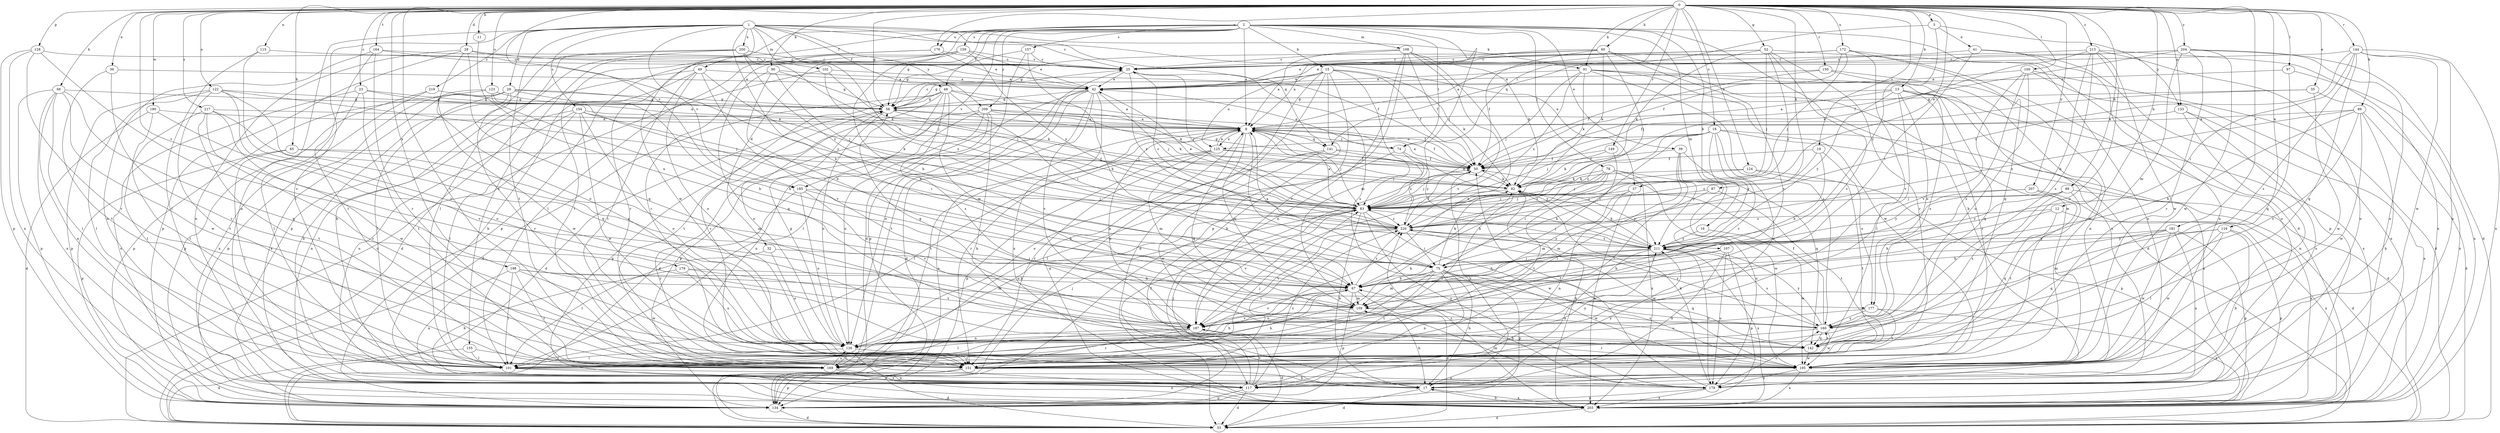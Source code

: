 strict digraph  {
0;
1;
2;
3;
8;
11;
12;
13;
15;
16;
17;
18;
19;
23;
25;
28;
29;
32;
33;
35;
36;
37;
39;
41;
42;
48;
49;
50;
52;
58;
60;
65;
66;
67;
74;
75;
78;
83;
87;
88;
89;
90;
91;
92;
97;
100;
101;
102;
107;
108;
109;
115;
116;
117;
122;
123;
124;
125;
126;
128;
133;
134;
141;
142;
144;
149;
150;
151;
154;
155;
157;
159;
160;
164;
169;
172;
176;
177;
178;
179;
181;
185;
187;
190;
195;
198;
200;
203;
204;
207;
209;
211;
213;
217;
219;
220;
0 -> 3  [label=a];
0 -> 11  [label=b];
0 -> 12  [label=b];
0 -> 13  [label=b];
0 -> 18  [label=c];
0 -> 19  [label=c];
0 -> 23  [label=c];
0 -> 28  [label=d];
0 -> 35  [label=e];
0 -> 36  [label=e];
0 -> 37  [label=e];
0 -> 52  [label=g];
0 -> 58  [label=g];
0 -> 60  [label=h];
0 -> 65  [label=h];
0 -> 66  [label=h];
0 -> 74  [label=i];
0 -> 87  [label=k];
0 -> 88  [label=k];
0 -> 89  [label=k];
0 -> 90  [label=k];
0 -> 91  [label=k];
0 -> 97  [label=l];
0 -> 100  [label=l];
0 -> 115  [label=n];
0 -> 116  [label=n];
0 -> 122  [label=o];
0 -> 123  [label=o];
0 -> 124  [label=o];
0 -> 128  [label=p];
0 -> 133  [label=p];
0 -> 144  [label=r];
0 -> 149  [label=r];
0 -> 150  [label=r];
0 -> 164  [label=t];
0 -> 169  [label=t];
0 -> 172  [label=u];
0 -> 176  [label=u];
0 -> 179  [label=v];
0 -> 181  [label=v];
0 -> 185  [label=v];
0 -> 190  [label=w];
0 -> 198  [label=x];
0 -> 204  [label=y];
0 -> 207  [label=y];
0 -> 213  [label=z];
0 -> 217  [label=z];
1 -> 25  [label=c];
1 -> 29  [label=d];
1 -> 37  [label=e];
1 -> 48  [label=f];
1 -> 67  [label=h];
1 -> 91  [label=k];
1 -> 101  [label=l];
1 -> 102  [label=m];
1 -> 117  [label=n];
1 -> 141  [label=q];
1 -> 154  [label=s];
1 -> 169  [label=t];
1 -> 185  [label=v];
1 -> 195  [label=w];
1 -> 200  [label=x];
1 -> 209  [label=y];
1 -> 219  [label=z];
1 -> 220  [label=z];
2 -> 8  [label=a];
2 -> 15  [label=b];
2 -> 16  [label=b];
2 -> 17  [label=b];
2 -> 32  [label=d];
2 -> 33  [label=d];
2 -> 39  [label=e];
2 -> 48  [label=f];
2 -> 49  [label=f];
2 -> 58  [label=g];
2 -> 74  [label=i];
2 -> 78  [label=j];
2 -> 83  [label=j];
2 -> 107  [label=m];
2 -> 108  [label=m];
2 -> 155  [label=s];
2 -> 157  [label=s];
2 -> 159  [label=s];
2 -> 176  [label=u];
2 -> 185  [label=v];
2 -> 209  [label=y];
3 -> 41  [label=e];
3 -> 133  [label=p];
3 -> 141  [label=q];
3 -> 211  [label=y];
8 -> 50  [label=f];
8 -> 74  [label=i];
8 -> 75  [label=i];
8 -> 83  [label=j];
8 -> 109  [label=m];
8 -> 125  [label=o];
8 -> 141  [label=q];
8 -> 142  [label=q];
8 -> 151  [label=r];
8 -> 169  [label=t];
8 -> 211  [label=y];
11 -> 177  [label=u];
12 -> 67  [label=h];
12 -> 142  [label=q];
12 -> 203  [label=x];
12 -> 220  [label=z];
13 -> 8  [label=a];
13 -> 58  [label=g];
13 -> 101  [label=l];
13 -> 142  [label=q];
13 -> 151  [label=r];
13 -> 160  [label=s];
13 -> 177  [label=u];
13 -> 203  [label=x];
13 -> 211  [label=y];
15 -> 17  [label=b];
15 -> 33  [label=d];
15 -> 42  [label=e];
15 -> 50  [label=f];
15 -> 58  [label=g];
15 -> 92  [label=k];
15 -> 109  [label=m];
15 -> 125  [label=o];
15 -> 134  [label=p];
15 -> 187  [label=v];
16 -> 195  [label=w];
16 -> 211  [label=y];
17 -> 33  [label=d];
17 -> 203  [label=x];
17 -> 211  [label=y];
18 -> 33  [label=d];
18 -> 75  [label=i];
18 -> 83  [label=j];
18 -> 125  [label=o];
18 -> 126  [label=o];
18 -> 187  [label=v];
18 -> 203  [label=x];
18 -> 211  [label=y];
18 -> 220  [label=z];
19 -> 50  [label=f];
19 -> 67  [label=h];
19 -> 177  [label=u];
19 -> 220  [label=z];
23 -> 8  [label=a];
23 -> 58  [label=g];
23 -> 101  [label=l];
23 -> 169  [label=t];
23 -> 203  [label=x];
25 -> 42  [label=e];
25 -> 83  [label=j];
25 -> 134  [label=p];
25 -> 160  [label=s];
25 -> 220  [label=z];
28 -> 25  [label=c];
28 -> 50  [label=f];
28 -> 117  [label=n];
28 -> 126  [label=o];
28 -> 134  [label=p];
28 -> 142  [label=q];
29 -> 17  [label=b];
29 -> 58  [label=g];
29 -> 67  [label=h];
29 -> 92  [label=k];
29 -> 101  [label=l];
29 -> 134  [label=p];
29 -> 151  [label=r];
29 -> 203  [label=x];
32 -> 75  [label=i];
32 -> 101  [label=l];
32 -> 126  [label=o];
35 -> 50  [label=f];
35 -> 58  [label=g];
35 -> 195  [label=w];
35 -> 203  [label=x];
36 -> 42  [label=e];
36 -> 151  [label=r];
36 -> 169  [label=t];
37 -> 83  [label=j];
37 -> 109  [label=m];
37 -> 117  [label=n];
37 -> 203  [label=x];
39 -> 50  [label=f];
39 -> 101  [label=l];
39 -> 142  [label=q];
39 -> 151  [label=r];
39 -> 211  [label=y];
41 -> 25  [label=c];
41 -> 75  [label=i];
41 -> 117  [label=n];
41 -> 134  [label=p];
42 -> 33  [label=d];
42 -> 58  [label=g];
42 -> 83  [label=j];
42 -> 101  [label=l];
42 -> 126  [label=o];
42 -> 169  [label=t];
42 -> 187  [label=v];
42 -> 203  [label=x];
48 -> 8  [label=a];
48 -> 33  [label=d];
48 -> 58  [label=g];
48 -> 75  [label=i];
48 -> 92  [label=k];
48 -> 109  [label=m];
48 -> 126  [label=o];
48 -> 151  [label=r];
48 -> 160  [label=s];
48 -> 169  [label=t];
49 -> 17  [label=b];
49 -> 33  [label=d];
49 -> 42  [label=e];
49 -> 67  [label=h];
49 -> 126  [label=o];
49 -> 169  [label=t];
49 -> 187  [label=v];
50 -> 8  [label=a];
50 -> 17  [label=b];
50 -> 58  [label=g];
50 -> 83  [label=j];
50 -> 92  [label=k];
52 -> 8  [label=a];
52 -> 25  [label=c];
52 -> 83  [label=j];
52 -> 92  [label=k];
52 -> 151  [label=r];
52 -> 178  [label=u];
52 -> 187  [label=v];
52 -> 220  [label=z];
58 -> 8  [label=a];
58 -> 25  [label=c];
58 -> 33  [label=d];
58 -> 83  [label=j];
58 -> 126  [label=o];
60 -> 25  [label=c];
60 -> 42  [label=e];
60 -> 50  [label=f];
60 -> 58  [label=g];
60 -> 83  [label=j];
60 -> 92  [label=k];
60 -> 187  [label=v];
60 -> 195  [label=w];
65 -> 50  [label=f];
65 -> 101  [label=l];
65 -> 109  [label=m];
65 -> 134  [label=p];
66 -> 58  [label=g];
66 -> 101  [label=l];
66 -> 117  [label=n];
66 -> 134  [label=p];
66 -> 142  [label=q];
66 -> 195  [label=w];
66 -> 203  [label=x];
67 -> 33  [label=d];
67 -> 109  [label=m];
67 -> 126  [label=o];
67 -> 134  [label=p];
67 -> 187  [label=v];
67 -> 220  [label=z];
74 -> 42  [label=e];
74 -> 101  [label=l];
74 -> 211  [label=y];
74 -> 220  [label=z];
75 -> 8  [label=a];
75 -> 17  [label=b];
75 -> 67  [label=h];
75 -> 92  [label=k];
75 -> 101  [label=l];
75 -> 109  [label=m];
75 -> 117  [label=n];
75 -> 134  [label=p];
75 -> 142  [label=q];
75 -> 169  [label=t];
75 -> 195  [label=w];
78 -> 67  [label=h];
78 -> 75  [label=i];
78 -> 92  [label=k];
78 -> 169  [label=t];
78 -> 178  [label=u];
78 -> 195  [label=w];
78 -> 203  [label=x];
78 -> 220  [label=z];
83 -> 8  [label=a];
83 -> 17  [label=b];
83 -> 42  [label=e];
83 -> 126  [label=o];
83 -> 178  [label=u];
83 -> 187  [label=v];
83 -> 195  [label=w];
83 -> 220  [label=z];
87 -> 83  [label=j];
87 -> 109  [label=m];
87 -> 169  [label=t];
88 -> 33  [label=d];
88 -> 83  [label=j];
88 -> 160  [label=s];
88 -> 169  [label=t];
88 -> 211  [label=y];
89 -> 8  [label=a];
89 -> 17  [label=b];
89 -> 33  [label=d];
89 -> 67  [label=h];
89 -> 160  [label=s];
89 -> 195  [label=w];
89 -> 220  [label=z];
90 -> 42  [label=e];
90 -> 58  [label=g];
90 -> 67  [label=h];
90 -> 83  [label=j];
90 -> 142  [label=q];
91 -> 33  [label=d];
91 -> 42  [label=e];
91 -> 83  [label=j];
91 -> 92  [label=k];
91 -> 160  [label=s];
91 -> 178  [label=u];
91 -> 195  [label=w];
91 -> 220  [label=z];
92 -> 83  [label=j];
92 -> 101  [label=l];
92 -> 211  [label=y];
97 -> 42  [label=e];
97 -> 142  [label=q];
97 -> 203  [label=x];
100 -> 33  [label=d];
100 -> 42  [label=e];
100 -> 126  [label=o];
100 -> 160  [label=s];
100 -> 187  [label=v];
100 -> 203  [label=x];
101 -> 67  [label=h];
101 -> 117  [label=n];
101 -> 178  [label=u];
102 -> 33  [label=d];
102 -> 42  [label=e];
102 -> 83  [label=j];
102 -> 220  [label=z];
107 -> 17  [label=b];
107 -> 67  [label=h];
107 -> 75  [label=i];
107 -> 134  [label=p];
107 -> 178  [label=u];
108 -> 8  [label=a];
108 -> 25  [label=c];
108 -> 50  [label=f];
108 -> 92  [label=k];
108 -> 117  [label=n];
108 -> 126  [label=o];
108 -> 134  [label=p];
108 -> 187  [label=v];
109 -> 17  [label=b];
109 -> 160  [label=s];
109 -> 187  [label=v];
115 -> 25  [label=c];
115 -> 101  [label=l];
115 -> 126  [label=o];
116 -> 17  [label=b];
116 -> 101  [label=l];
116 -> 109  [label=m];
116 -> 134  [label=p];
116 -> 195  [label=w];
116 -> 211  [label=y];
117 -> 33  [label=d];
117 -> 83  [label=j];
117 -> 134  [label=p];
117 -> 187  [label=v];
117 -> 220  [label=z];
122 -> 58  [label=g];
122 -> 83  [label=j];
122 -> 101  [label=l];
122 -> 126  [label=o];
122 -> 134  [label=p];
122 -> 142  [label=q];
122 -> 169  [label=t];
123 -> 58  [label=g];
123 -> 67  [label=h];
123 -> 75  [label=i];
123 -> 134  [label=p];
123 -> 195  [label=w];
124 -> 83  [label=j];
124 -> 92  [label=k];
124 -> 134  [label=p];
124 -> 169  [label=t];
125 -> 8  [label=a];
125 -> 50  [label=f];
125 -> 92  [label=k];
125 -> 101  [label=l];
125 -> 109  [label=m];
125 -> 134  [label=p];
125 -> 151  [label=r];
126 -> 58  [label=g];
126 -> 92  [label=k];
126 -> 101  [label=l];
126 -> 151  [label=r];
126 -> 169  [label=t];
126 -> 203  [label=x];
128 -> 25  [label=c];
128 -> 134  [label=p];
128 -> 151  [label=r];
128 -> 187  [label=v];
128 -> 203  [label=x];
133 -> 8  [label=a];
133 -> 117  [label=n];
133 -> 178  [label=u];
133 -> 203  [label=x];
134 -> 8  [label=a];
134 -> 33  [label=d];
134 -> 50  [label=f];
141 -> 50  [label=f];
141 -> 83  [label=j];
141 -> 126  [label=o];
141 -> 195  [label=w];
142 -> 160  [label=s];
142 -> 195  [label=w];
144 -> 25  [label=c];
144 -> 75  [label=i];
144 -> 142  [label=q];
144 -> 160  [label=s];
144 -> 178  [label=u];
144 -> 195  [label=w];
144 -> 203  [label=x];
144 -> 220  [label=z];
149 -> 50  [label=f];
149 -> 67  [label=h];
149 -> 92  [label=k];
150 -> 42  [label=e];
150 -> 50  [label=f];
150 -> 117  [label=n];
150 -> 195  [label=w];
151 -> 17  [label=b];
151 -> 33  [label=d];
151 -> 83  [label=j];
151 -> 134  [label=p];
151 -> 211  [label=y];
154 -> 8  [label=a];
154 -> 75  [label=i];
154 -> 92  [label=k];
154 -> 101  [label=l];
154 -> 117  [label=n];
154 -> 126  [label=o];
154 -> 178  [label=u];
154 -> 195  [label=w];
155 -> 33  [label=d];
155 -> 101  [label=l];
155 -> 151  [label=r];
157 -> 25  [label=c];
157 -> 33  [label=d];
157 -> 58  [label=g];
157 -> 67  [label=h];
159 -> 25  [label=c];
159 -> 42  [label=e];
159 -> 67  [label=h];
159 -> 101  [label=l];
159 -> 134  [label=p];
159 -> 151  [label=r];
159 -> 220  [label=z];
160 -> 50  [label=f];
160 -> 142  [label=q];
160 -> 151  [label=r];
160 -> 195  [label=w];
160 -> 211  [label=y];
160 -> 220  [label=z];
164 -> 25  [label=c];
164 -> 117  [label=n];
164 -> 151  [label=r];
164 -> 169  [label=t];
164 -> 211  [label=y];
169 -> 67  [label=h];
169 -> 83  [label=j];
169 -> 117  [label=n];
169 -> 126  [label=o];
169 -> 203  [label=x];
172 -> 8  [label=a];
172 -> 25  [label=c];
172 -> 50  [label=f];
172 -> 83  [label=j];
172 -> 117  [label=n];
172 -> 142  [label=q];
172 -> 187  [label=v];
176 -> 25  [label=c];
176 -> 42  [label=e];
176 -> 151  [label=r];
176 -> 169  [label=t];
177 -> 126  [label=o];
177 -> 160  [label=s];
177 -> 169  [label=t];
177 -> 203  [label=x];
178 -> 50  [label=f];
178 -> 67  [label=h];
178 -> 92  [label=k];
178 -> 109  [label=m];
178 -> 134  [label=p];
178 -> 160  [label=s];
178 -> 203  [label=x];
179 -> 17  [label=b];
179 -> 67  [label=h];
179 -> 126  [label=o];
179 -> 187  [label=v];
181 -> 67  [label=h];
181 -> 134  [label=p];
181 -> 142  [label=q];
181 -> 178  [label=u];
181 -> 195  [label=w];
181 -> 211  [label=y];
185 -> 67  [label=h];
185 -> 83  [label=j];
185 -> 126  [label=o];
185 -> 151  [label=r];
185 -> 187  [label=v];
187 -> 8  [label=a];
187 -> 33  [label=d];
187 -> 58  [label=g];
187 -> 101  [label=l];
187 -> 126  [label=o];
187 -> 151  [label=r];
190 -> 8  [label=a];
190 -> 33  [label=d];
190 -> 169  [label=t];
190 -> 187  [label=v];
195 -> 178  [label=u];
195 -> 203  [label=x];
198 -> 67  [label=h];
198 -> 101  [label=l];
198 -> 109  [label=m];
198 -> 169  [label=t];
198 -> 178  [label=u];
198 -> 195  [label=w];
200 -> 17  [label=b];
200 -> 25  [label=c];
200 -> 83  [label=j];
200 -> 101  [label=l];
200 -> 134  [label=p];
200 -> 220  [label=z];
203 -> 8  [label=a];
203 -> 17  [label=b];
203 -> 33  [label=d];
203 -> 58  [label=g];
203 -> 92  [label=k];
203 -> 220  [label=z];
204 -> 25  [label=c];
204 -> 33  [label=d];
204 -> 42  [label=e];
204 -> 50  [label=f];
204 -> 109  [label=m];
204 -> 151  [label=r];
204 -> 178  [label=u];
204 -> 195  [label=w];
207 -> 83  [label=j];
207 -> 151  [label=r];
207 -> 203  [label=x];
207 -> 211  [label=y];
209 -> 8  [label=a];
209 -> 17  [label=b];
209 -> 33  [label=d];
209 -> 50  [label=f];
209 -> 92  [label=k];
209 -> 117  [label=n];
209 -> 126  [label=o];
209 -> 134  [label=p];
211 -> 67  [label=h];
211 -> 75  [label=i];
211 -> 83  [label=j];
211 -> 92  [label=k];
211 -> 117  [label=n];
211 -> 160  [label=s];
211 -> 178  [label=u];
211 -> 203  [label=x];
211 -> 220  [label=z];
213 -> 25  [label=c];
213 -> 67  [label=h];
213 -> 92  [label=k];
213 -> 126  [label=o];
213 -> 160  [label=s];
213 -> 178  [label=u];
213 -> 195  [label=w];
213 -> 203  [label=x];
217 -> 8  [label=a];
217 -> 101  [label=l];
217 -> 151  [label=r];
217 -> 160  [label=s];
217 -> 169  [label=t];
217 -> 195  [label=w];
219 -> 58  [label=g];
219 -> 134  [label=p];
219 -> 203  [label=x];
220 -> 25  [label=c];
220 -> 50  [label=f];
220 -> 75  [label=i];
220 -> 151  [label=r];
220 -> 187  [label=v];
220 -> 195  [label=w];
220 -> 211  [label=y];
}
